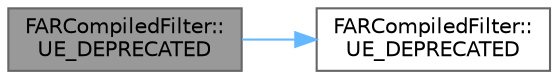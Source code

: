 digraph "FARCompiledFilter::UE_DEPRECATED"
{
 // INTERACTIVE_SVG=YES
 // LATEX_PDF_SIZE
  bgcolor="transparent";
  edge [fontname=Helvetica,fontsize=10,labelfontname=Helvetica,labelfontsize=10];
  node [fontname=Helvetica,fontsize=10,shape=box,height=0.2,width=0.4];
  rankdir="LR";
  Node1 [id="Node000001",label="FARCompiledFilter::\lUE_DEPRECATED",height=0.2,width=0.4,color="gray40", fillcolor="grey60", style="filled", fontcolor="black",tooltip="Deprecated."];
  Node1 -> Node2 [id="edge1_Node000001_Node000002",color="steelblue1",style="solid",tooltip=" "];
  Node2 [id="Node000002",label="FARCompiledFilter::\lUE_DEPRECATED",height=0.2,width=0.4,color="grey40", fillcolor="white", style="filled",URL="$d7/d6e/structFARCompiledFilter.html#ae6891f3462b045851768d19e92f6cdff",tooltip="The filter component containing specific object paths."];
}
